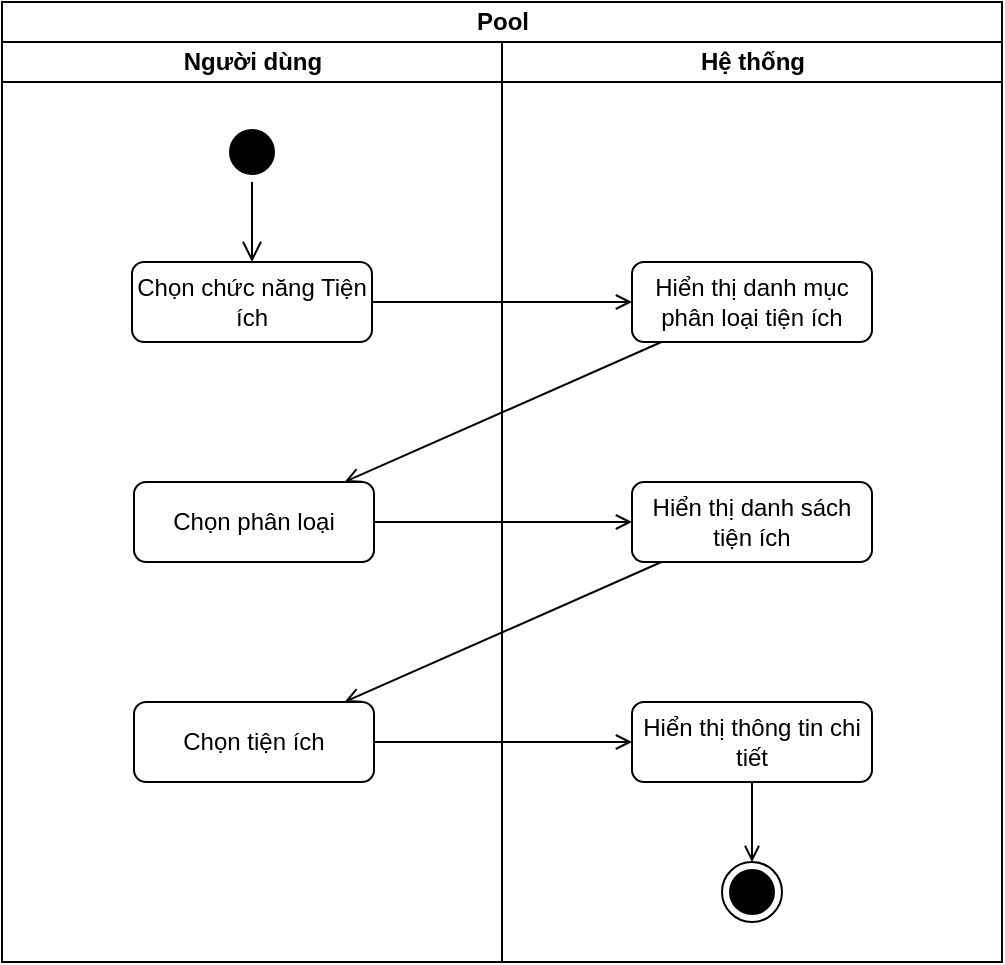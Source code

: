 <mxfile version="20.8.16" type="github">
  <diagram name="Page-1" id="S_tBgMu1JSRGlGSUAzFM">
    <mxGraphModel dx="1050" dy="581" grid="1" gridSize="10" guides="1" tooltips="1" connect="1" arrows="1" fold="1" page="1" pageScale="1" pageWidth="827" pageHeight="1169" math="0" shadow="0">
      <root>
        <mxCell id="0" />
        <mxCell id="1" parent="0" />
        <mxCell id="q5yNdChSYQjeh7XCgGH9-1" value="Pool" style="swimlane;childLayout=stackLayout;resizeParent=1;resizeParentMax=0;startSize=20;html=1;" vertex="1" parent="1">
          <mxGeometry x="234.0" y="60" width="500" height="480" as="geometry" />
        </mxCell>
        <mxCell id="q5yNdChSYQjeh7XCgGH9-2" value="Người dùng" style="swimlane;startSize=20;html=1;" vertex="1" parent="q5yNdChSYQjeh7XCgGH9-1">
          <mxGeometry y="20" width="250" height="460" as="geometry" />
        </mxCell>
        <mxCell id="q5yNdChSYQjeh7XCgGH9-5" value="" style="ellipse;html=1;shape=startState;fillColor=#000000;strokeColor=#000000;" vertex="1" parent="q5yNdChSYQjeh7XCgGH9-2">
          <mxGeometry x="110.0" y="40" width="30" height="30" as="geometry" />
        </mxCell>
        <mxCell id="q5yNdChSYQjeh7XCgGH9-6" value="" style="edgeStyle=orthogonalEdgeStyle;html=1;verticalAlign=bottom;endArrow=open;endSize=8;strokeColor=#000000;rounded=0;entryX=0.5;entryY=0;entryDx=0;entryDy=0;" edge="1" source="q5yNdChSYQjeh7XCgGH9-5" parent="q5yNdChSYQjeh7XCgGH9-2" target="q5yNdChSYQjeh7XCgGH9-7">
          <mxGeometry relative="1" as="geometry">
            <mxPoint x="125.0" y="130" as="targetPoint" />
          </mxGeometry>
        </mxCell>
        <mxCell id="q5yNdChSYQjeh7XCgGH9-7" value="Chọn chức năng Tiện ích" style="rounded=1;whiteSpace=wrap;html=1;strokeColor=#000000;" vertex="1" parent="q5yNdChSYQjeh7XCgGH9-2">
          <mxGeometry x="65" y="110" width="120" height="40" as="geometry" />
        </mxCell>
        <mxCell id="q5yNdChSYQjeh7XCgGH9-10" value="Chọn phân loại" style="rounded=1;whiteSpace=wrap;html=1;strokeColor=#000000;" vertex="1" parent="q5yNdChSYQjeh7XCgGH9-2">
          <mxGeometry x="66.0" y="220" width="120" height="40" as="geometry" />
        </mxCell>
        <mxCell id="q5yNdChSYQjeh7XCgGH9-14" value="Chọn tiện ích" style="rounded=1;whiteSpace=wrap;html=1;strokeColor=#000000;" vertex="1" parent="q5yNdChSYQjeh7XCgGH9-2">
          <mxGeometry x="66.0" y="330" width="120" height="40" as="geometry" />
        </mxCell>
        <mxCell id="q5yNdChSYQjeh7XCgGH9-3" value="Hệ thống" style="swimlane;startSize=20;html=1;" vertex="1" parent="q5yNdChSYQjeh7XCgGH9-1">
          <mxGeometry x="250" y="20" width="250" height="460" as="geometry" />
        </mxCell>
        <mxCell id="q5yNdChSYQjeh7XCgGH9-8" value="Hiển thị danh mục phân loại tiện ích" style="rounded=1;whiteSpace=wrap;html=1;strokeColor=#000000;" vertex="1" parent="q5yNdChSYQjeh7XCgGH9-3">
          <mxGeometry x="65.0" y="110" width="120" height="40" as="geometry" />
        </mxCell>
        <mxCell id="q5yNdChSYQjeh7XCgGH9-12" value="Hiển thị danh sách tiện ích" style="rounded=1;whiteSpace=wrap;html=1;strokeColor=#000000;" vertex="1" parent="q5yNdChSYQjeh7XCgGH9-3">
          <mxGeometry x="65.0" y="220" width="120" height="40" as="geometry" />
        </mxCell>
        <mxCell id="q5yNdChSYQjeh7XCgGH9-19" style="edgeStyle=none;rounded=0;orthogonalLoop=1;jettySize=auto;html=1;entryX=0.5;entryY=0;entryDx=0;entryDy=0;strokeColor=#000000;endArrow=open;endFill=0;" edge="1" parent="q5yNdChSYQjeh7XCgGH9-3" source="q5yNdChSYQjeh7XCgGH9-16" target="q5yNdChSYQjeh7XCgGH9-18">
          <mxGeometry relative="1" as="geometry" />
        </mxCell>
        <mxCell id="q5yNdChSYQjeh7XCgGH9-16" value="Hiển thị thông tin chi tiết" style="rounded=1;whiteSpace=wrap;html=1;strokeColor=#000000;" vertex="1" parent="q5yNdChSYQjeh7XCgGH9-3">
          <mxGeometry x="65.0" y="330" width="120" height="40" as="geometry" />
        </mxCell>
        <mxCell id="q5yNdChSYQjeh7XCgGH9-18" value="" style="ellipse;html=1;shape=endState;fillColor=#000000;strokeColor=#000000;" vertex="1" parent="q5yNdChSYQjeh7XCgGH9-3">
          <mxGeometry x="110.0" y="410" width="30" height="30" as="geometry" />
        </mxCell>
        <mxCell id="q5yNdChSYQjeh7XCgGH9-9" style="edgeStyle=orthogonalEdgeStyle;rounded=0;orthogonalLoop=1;jettySize=auto;html=1;strokeColor=#000000;endArrow=open;endFill=0;" edge="1" parent="q5yNdChSYQjeh7XCgGH9-1" source="q5yNdChSYQjeh7XCgGH9-7" target="q5yNdChSYQjeh7XCgGH9-8">
          <mxGeometry relative="1" as="geometry" />
        </mxCell>
        <mxCell id="q5yNdChSYQjeh7XCgGH9-11" style="rounded=0;orthogonalLoop=1;jettySize=auto;html=1;strokeColor=#000000;endArrow=open;endFill=0;" edge="1" parent="q5yNdChSYQjeh7XCgGH9-1" source="q5yNdChSYQjeh7XCgGH9-8" target="q5yNdChSYQjeh7XCgGH9-10">
          <mxGeometry relative="1" as="geometry" />
        </mxCell>
        <mxCell id="q5yNdChSYQjeh7XCgGH9-13" style="edgeStyle=orthogonalEdgeStyle;rounded=0;orthogonalLoop=1;jettySize=auto;html=1;strokeColor=#000000;endArrow=open;endFill=0;" edge="1" parent="q5yNdChSYQjeh7XCgGH9-1" source="q5yNdChSYQjeh7XCgGH9-10" target="q5yNdChSYQjeh7XCgGH9-12">
          <mxGeometry relative="1" as="geometry" />
        </mxCell>
        <mxCell id="q5yNdChSYQjeh7XCgGH9-15" style="rounded=0;orthogonalLoop=1;jettySize=auto;html=1;strokeColor=#000000;endArrow=open;endFill=0;" edge="1" parent="q5yNdChSYQjeh7XCgGH9-1" source="q5yNdChSYQjeh7XCgGH9-12" target="q5yNdChSYQjeh7XCgGH9-14">
          <mxGeometry relative="1" as="geometry" />
        </mxCell>
        <mxCell id="q5yNdChSYQjeh7XCgGH9-17" style="edgeStyle=orthogonalEdgeStyle;rounded=0;orthogonalLoop=1;jettySize=auto;html=1;strokeColor=#000000;endArrow=open;endFill=0;" edge="1" parent="q5yNdChSYQjeh7XCgGH9-1" source="q5yNdChSYQjeh7XCgGH9-14" target="q5yNdChSYQjeh7XCgGH9-16">
          <mxGeometry relative="1" as="geometry" />
        </mxCell>
      </root>
    </mxGraphModel>
  </diagram>
</mxfile>
